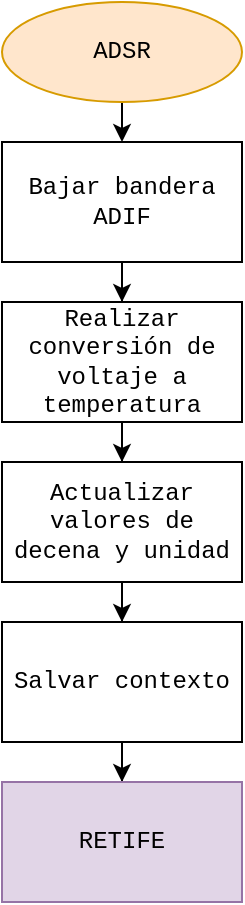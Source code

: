 <mxfile version="10.7.5" type="device"><diagram id="2wevYkqABycwPpjUlIKn" name="Page-1"><mxGraphModel dx="1058" dy="808" grid="1" gridSize="10" guides="1" tooltips="1" connect="1" arrows="1" fold="1" page="1" pageScale="1" pageWidth="2336" pageHeight="1654" math="0" shadow="0"><root><mxCell id="0"/><mxCell id="1" parent="0"/><mxCell id="6ttkpImdAbu9u5DFcJL2-7" style="edgeStyle=orthogonalEdgeStyle;rounded=0;orthogonalLoop=1;jettySize=auto;html=1;exitX=0.5;exitY=1;exitDx=0;exitDy=0;entryX=0.5;entryY=0;entryDx=0;entryDy=0;fontFamily=Courier New;" edge="1" parent="1" source="6ttkpImdAbu9u5DFcJL2-1" target="6ttkpImdAbu9u5DFcJL2-2"><mxGeometry relative="1" as="geometry"/></mxCell><mxCell id="6ttkpImdAbu9u5DFcJL2-1" value="ADSR" style="ellipse;whiteSpace=wrap;html=1;fillColor=#ffe6cc;strokeColor=#d79b00;fontFamily=Courier New;" vertex="1" parent="1"><mxGeometry x="480" y="20" width="120" height="50" as="geometry"/></mxCell><mxCell id="6ttkpImdAbu9u5DFcJL2-8" style="edgeStyle=orthogonalEdgeStyle;rounded=0;orthogonalLoop=1;jettySize=auto;html=1;entryX=0.5;entryY=0;entryDx=0;entryDy=0;fontFamily=Courier New;" edge="1" parent="1" source="6ttkpImdAbu9u5DFcJL2-2" target="6ttkpImdAbu9u5DFcJL2-3"><mxGeometry relative="1" as="geometry"/></mxCell><mxCell id="6ttkpImdAbu9u5DFcJL2-2" value="Bajar bandera ADIF" style="rounded=0;whiteSpace=wrap;html=1;fontFamily=Courier New;" vertex="1" parent="1"><mxGeometry x="480" y="90" width="120" height="60" as="geometry"/></mxCell><mxCell id="6ttkpImdAbu9u5DFcJL2-9" style="edgeStyle=orthogonalEdgeStyle;rounded=0;orthogonalLoop=1;jettySize=auto;html=1;entryX=0.5;entryY=0;entryDx=0;entryDy=0;fontFamily=Courier New;" edge="1" parent="1" source="6ttkpImdAbu9u5DFcJL2-3" target="6ttkpImdAbu9u5DFcJL2-4"><mxGeometry relative="1" as="geometry"/></mxCell><mxCell id="6ttkpImdAbu9u5DFcJL2-3" value="Realizar conversión de voltaje a temperatura" style="rounded=0;whiteSpace=wrap;html=1;fontFamily=Courier New;" vertex="1" parent="1"><mxGeometry x="480" y="170" width="120" height="60" as="geometry"/></mxCell><mxCell id="6ttkpImdAbu9u5DFcJL2-10" style="edgeStyle=orthogonalEdgeStyle;rounded=0;orthogonalLoop=1;jettySize=auto;html=1;entryX=0.5;entryY=0;entryDx=0;entryDy=0;fontFamily=Courier New;" edge="1" parent="1" source="6ttkpImdAbu9u5DFcJL2-4" target="6ttkpImdAbu9u5DFcJL2-5"><mxGeometry relative="1" as="geometry"/></mxCell><mxCell id="6ttkpImdAbu9u5DFcJL2-4" value="Actualizar valores de decena y unidad" style="rounded=0;whiteSpace=wrap;html=1;fontFamily=Courier New;" vertex="1" parent="1"><mxGeometry x="480" y="250" width="120" height="60" as="geometry"/></mxCell><mxCell id="6ttkpImdAbu9u5DFcJL2-11" style="edgeStyle=orthogonalEdgeStyle;rounded=0;orthogonalLoop=1;jettySize=auto;html=1;entryX=0.5;entryY=0;entryDx=0;entryDy=0;fontFamily=Courier New;" edge="1" parent="1" source="6ttkpImdAbu9u5DFcJL2-5" target="6ttkpImdAbu9u5DFcJL2-6"><mxGeometry relative="1" as="geometry"/></mxCell><mxCell id="6ttkpImdAbu9u5DFcJL2-5" value="Salvar contexto" style="rounded=0;whiteSpace=wrap;html=1;fontFamily=Courier New;" vertex="1" parent="1"><mxGeometry x="480" y="330" width="120" height="60" as="geometry"/></mxCell><mxCell id="6ttkpImdAbu9u5DFcJL2-6" value="RETIFE" style="rounded=0;whiteSpace=wrap;html=1;fontFamily=Courier New;fillColor=#e1d5e7;strokeColor=#9673a6;" vertex="1" parent="1"><mxGeometry x="480" y="410" width="120" height="60" as="geometry"/></mxCell></root></mxGraphModel></diagram></mxfile>